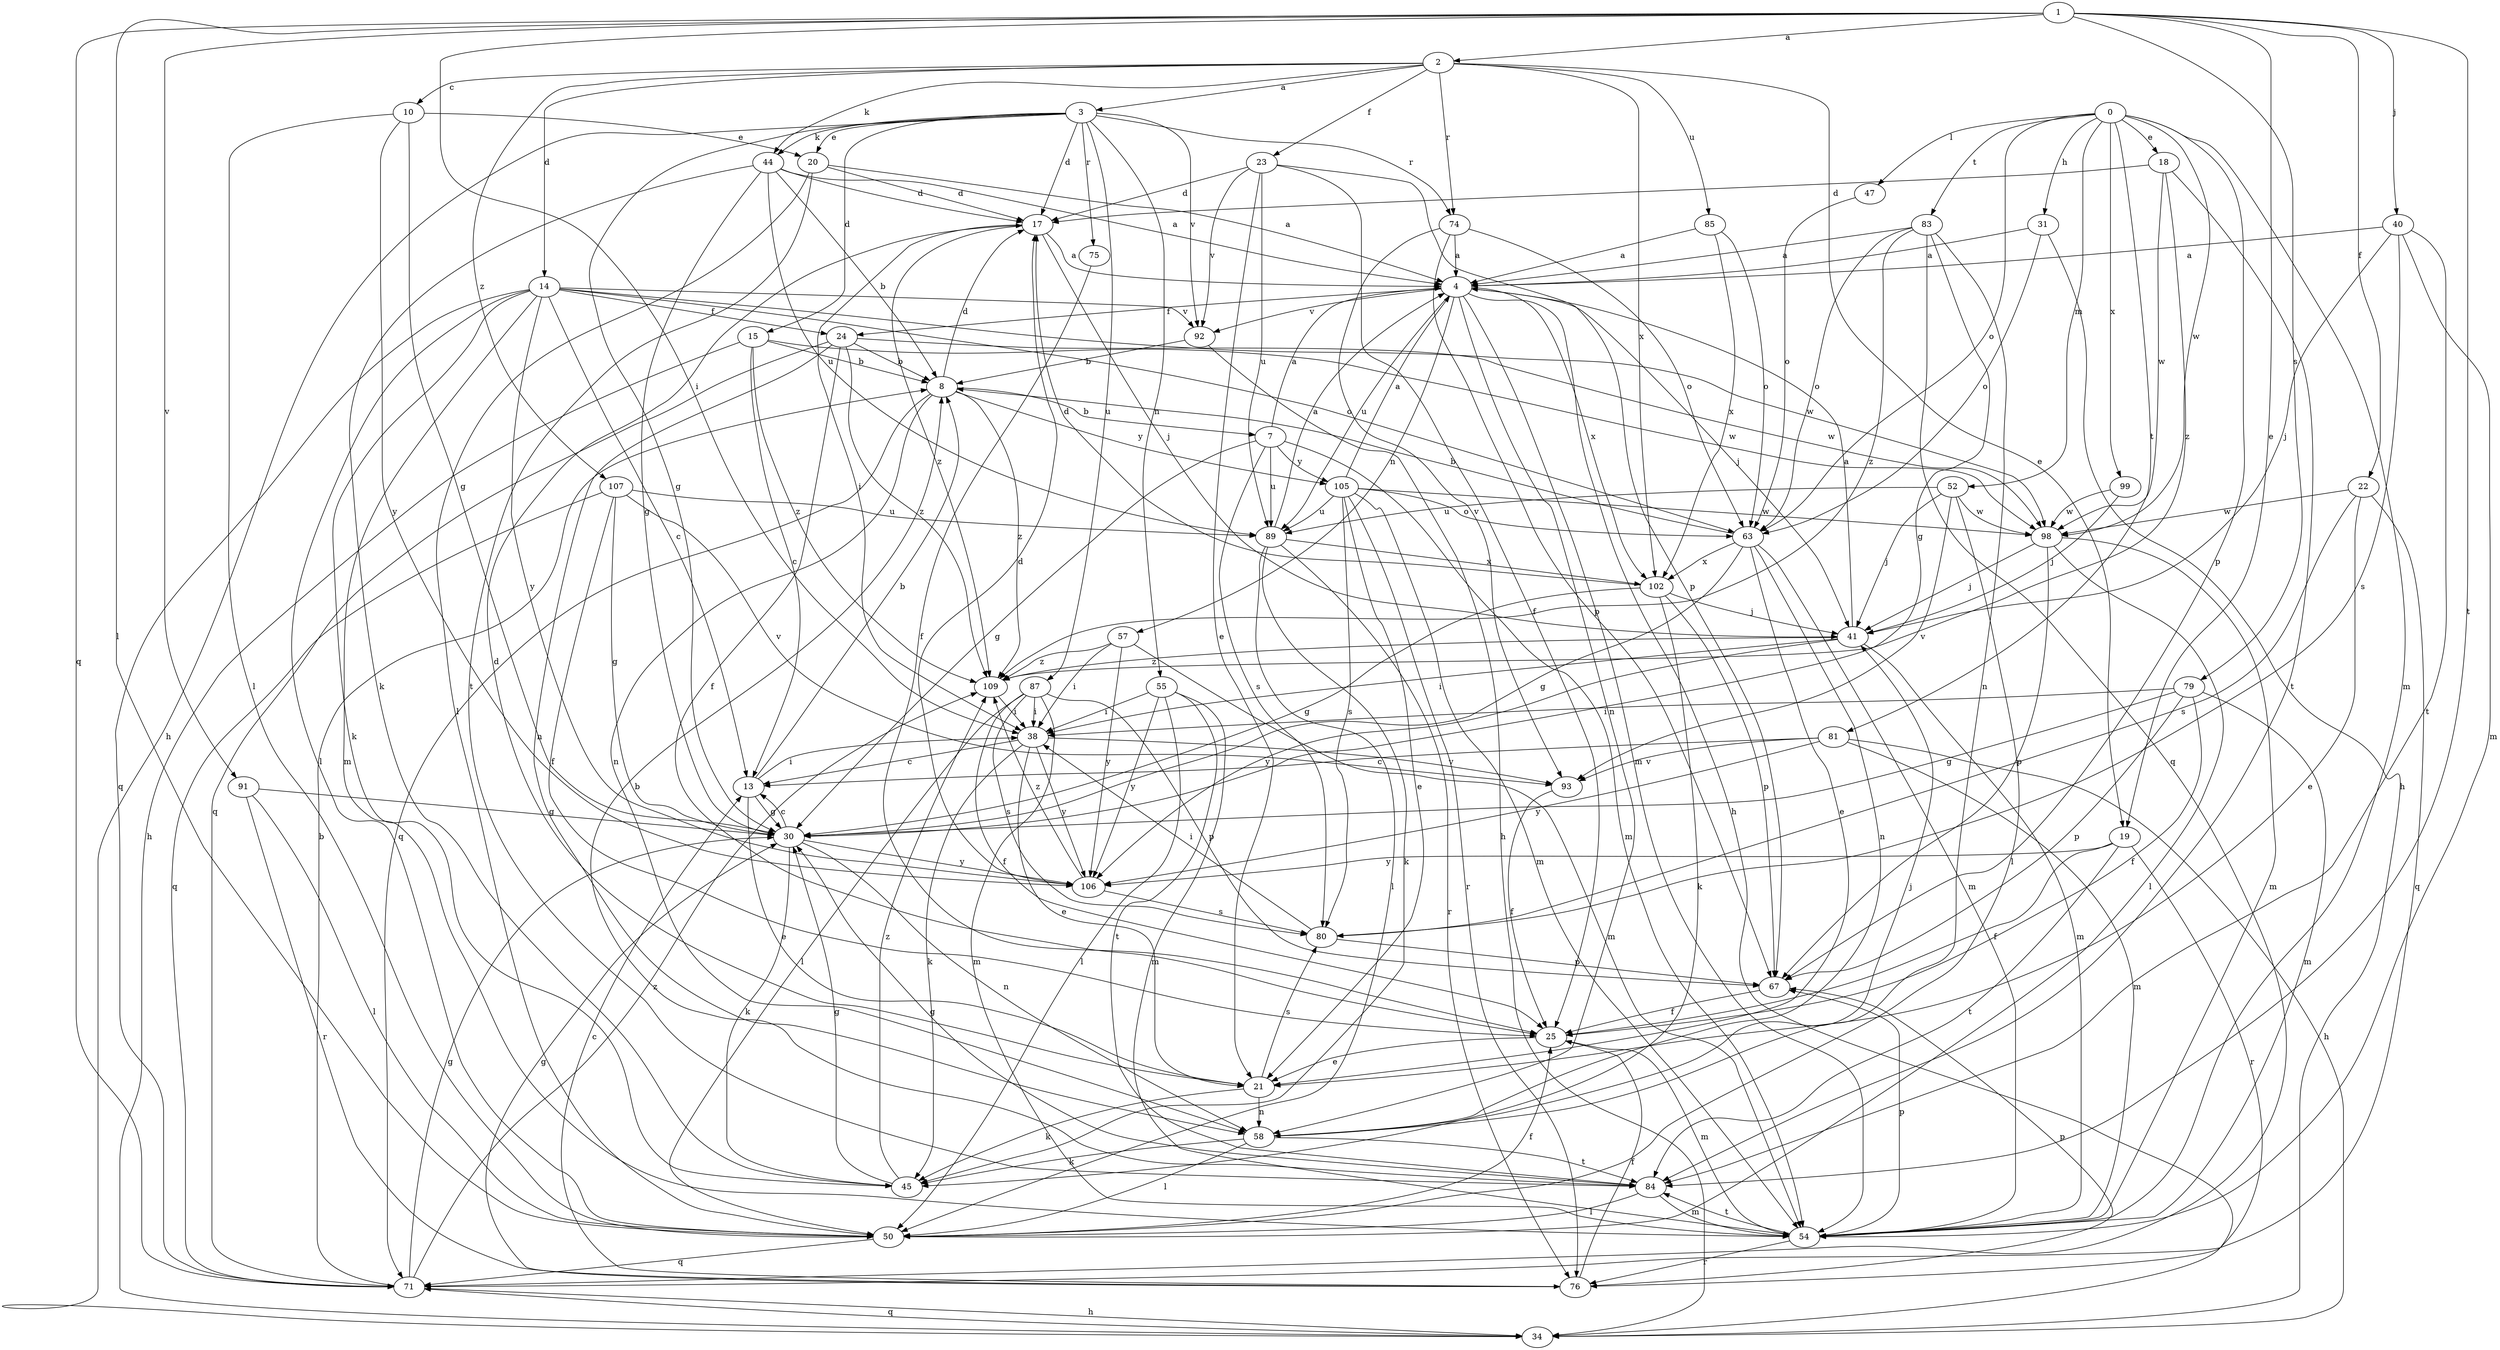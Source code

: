 strict digraph  {
0;
1;
2;
3;
4;
7;
8;
10;
13;
14;
15;
17;
18;
19;
20;
21;
22;
23;
24;
25;
30;
31;
34;
38;
40;
41;
44;
45;
47;
50;
52;
54;
55;
57;
58;
63;
67;
71;
74;
75;
76;
79;
80;
81;
83;
84;
85;
87;
89;
91;
92;
93;
98;
99;
102;
105;
106;
107;
109;
0 -> 18  [label=e];
0 -> 31  [label=h];
0 -> 47  [label=l];
0 -> 52  [label=m];
0 -> 54  [label=m];
0 -> 63  [label=o];
0 -> 67  [label=p];
0 -> 81  [label=t];
0 -> 83  [label=t];
0 -> 98  [label=w];
0 -> 99  [label=x];
1 -> 2  [label=a];
1 -> 19  [label=e];
1 -> 22  [label=f];
1 -> 38  [label=i];
1 -> 40  [label=j];
1 -> 50  [label=l];
1 -> 71  [label=q];
1 -> 79  [label=s];
1 -> 84  [label=t];
1 -> 91  [label=v];
2 -> 3  [label=a];
2 -> 10  [label=c];
2 -> 14  [label=d];
2 -> 19  [label=e];
2 -> 23  [label=f];
2 -> 44  [label=k];
2 -> 74  [label=r];
2 -> 85  [label=u];
2 -> 102  [label=x];
2 -> 107  [label=z];
3 -> 15  [label=d];
3 -> 17  [label=d];
3 -> 20  [label=e];
3 -> 30  [label=g];
3 -> 34  [label=h];
3 -> 44  [label=k];
3 -> 55  [label=n];
3 -> 74  [label=r];
3 -> 75  [label=r];
3 -> 87  [label=u];
3 -> 92  [label=v];
4 -> 24  [label=f];
4 -> 34  [label=h];
4 -> 41  [label=j];
4 -> 54  [label=m];
4 -> 57  [label=n];
4 -> 58  [label=n];
4 -> 89  [label=u];
4 -> 92  [label=v];
4 -> 102  [label=x];
7 -> 4  [label=a];
7 -> 30  [label=g];
7 -> 54  [label=m];
7 -> 80  [label=s];
7 -> 89  [label=u];
7 -> 105  [label=y];
8 -> 7  [label=b];
8 -> 17  [label=d];
8 -> 58  [label=n];
8 -> 71  [label=q];
8 -> 105  [label=y];
8 -> 109  [label=z];
10 -> 20  [label=e];
10 -> 30  [label=g];
10 -> 50  [label=l];
10 -> 106  [label=y];
13 -> 8  [label=b];
13 -> 21  [label=e];
13 -> 30  [label=g];
13 -> 38  [label=i];
14 -> 13  [label=c];
14 -> 24  [label=f];
14 -> 45  [label=k];
14 -> 50  [label=l];
14 -> 54  [label=m];
14 -> 63  [label=o];
14 -> 71  [label=q];
14 -> 92  [label=v];
14 -> 98  [label=w];
14 -> 106  [label=y];
15 -> 8  [label=b];
15 -> 13  [label=c];
15 -> 34  [label=h];
15 -> 98  [label=w];
15 -> 109  [label=z];
17 -> 4  [label=a];
17 -> 38  [label=i];
17 -> 41  [label=j];
17 -> 109  [label=z];
18 -> 17  [label=d];
18 -> 84  [label=t];
18 -> 98  [label=w];
18 -> 109  [label=z];
19 -> 25  [label=f];
19 -> 76  [label=r];
19 -> 84  [label=t];
19 -> 106  [label=y];
20 -> 4  [label=a];
20 -> 17  [label=d];
20 -> 50  [label=l];
20 -> 84  [label=t];
21 -> 17  [label=d];
21 -> 45  [label=k];
21 -> 58  [label=n];
21 -> 80  [label=s];
22 -> 21  [label=e];
22 -> 71  [label=q];
22 -> 80  [label=s];
22 -> 98  [label=w];
23 -> 17  [label=d];
23 -> 21  [label=e];
23 -> 25  [label=f];
23 -> 67  [label=p];
23 -> 89  [label=u];
23 -> 92  [label=v];
24 -> 8  [label=b];
24 -> 25  [label=f];
24 -> 58  [label=n];
24 -> 71  [label=q];
24 -> 98  [label=w];
24 -> 109  [label=z];
25 -> 21  [label=e];
25 -> 54  [label=m];
30 -> 13  [label=c];
30 -> 45  [label=k];
30 -> 58  [label=n];
30 -> 106  [label=y];
31 -> 4  [label=a];
31 -> 34  [label=h];
31 -> 63  [label=o];
34 -> 71  [label=q];
38 -> 13  [label=c];
38 -> 21  [label=e];
38 -> 45  [label=k];
38 -> 93  [label=v];
38 -> 106  [label=y];
40 -> 4  [label=a];
40 -> 41  [label=j];
40 -> 54  [label=m];
40 -> 80  [label=s];
40 -> 84  [label=t];
41 -> 4  [label=a];
41 -> 38  [label=i];
41 -> 54  [label=m];
41 -> 106  [label=y];
41 -> 109  [label=z];
44 -> 4  [label=a];
44 -> 8  [label=b];
44 -> 17  [label=d];
44 -> 30  [label=g];
44 -> 45  [label=k];
44 -> 89  [label=u];
45 -> 30  [label=g];
45 -> 109  [label=z];
47 -> 63  [label=o];
50 -> 25  [label=f];
50 -> 71  [label=q];
52 -> 41  [label=j];
52 -> 50  [label=l];
52 -> 89  [label=u];
52 -> 93  [label=v];
52 -> 98  [label=w];
54 -> 67  [label=p];
54 -> 76  [label=r];
54 -> 84  [label=t];
55 -> 38  [label=i];
55 -> 50  [label=l];
55 -> 54  [label=m];
55 -> 84  [label=t];
55 -> 106  [label=y];
57 -> 38  [label=i];
57 -> 54  [label=m];
57 -> 106  [label=y];
57 -> 109  [label=z];
58 -> 41  [label=j];
58 -> 45  [label=k];
58 -> 50  [label=l];
58 -> 84  [label=t];
63 -> 8  [label=b];
63 -> 21  [label=e];
63 -> 30  [label=g];
63 -> 54  [label=m];
63 -> 58  [label=n];
63 -> 102  [label=x];
67 -> 25  [label=f];
71 -> 8  [label=b];
71 -> 30  [label=g];
71 -> 34  [label=h];
71 -> 109  [label=z];
74 -> 4  [label=a];
74 -> 63  [label=o];
74 -> 67  [label=p];
74 -> 93  [label=v];
75 -> 25  [label=f];
76 -> 13  [label=c];
76 -> 25  [label=f];
76 -> 30  [label=g];
76 -> 67  [label=p];
79 -> 25  [label=f];
79 -> 30  [label=g];
79 -> 38  [label=i];
79 -> 54  [label=m];
79 -> 67  [label=p];
80 -> 38  [label=i];
80 -> 67  [label=p];
81 -> 13  [label=c];
81 -> 34  [label=h];
81 -> 54  [label=m];
81 -> 93  [label=v];
81 -> 106  [label=y];
83 -> 4  [label=a];
83 -> 30  [label=g];
83 -> 58  [label=n];
83 -> 63  [label=o];
83 -> 71  [label=q];
83 -> 109  [label=z];
84 -> 8  [label=b];
84 -> 30  [label=g];
84 -> 50  [label=l];
84 -> 54  [label=m];
85 -> 4  [label=a];
85 -> 63  [label=o];
85 -> 102  [label=x];
87 -> 25  [label=f];
87 -> 38  [label=i];
87 -> 50  [label=l];
87 -> 54  [label=m];
87 -> 67  [label=p];
87 -> 80  [label=s];
89 -> 4  [label=a];
89 -> 45  [label=k];
89 -> 50  [label=l];
89 -> 76  [label=r];
89 -> 102  [label=x];
91 -> 30  [label=g];
91 -> 50  [label=l];
91 -> 76  [label=r];
92 -> 8  [label=b];
92 -> 34  [label=h];
93 -> 25  [label=f];
98 -> 41  [label=j];
98 -> 50  [label=l];
98 -> 54  [label=m];
98 -> 67  [label=p];
99 -> 41  [label=j];
99 -> 98  [label=w];
102 -> 17  [label=d];
102 -> 30  [label=g];
102 -> 41  [label=j];
102 -> 45  [label=k];
102 -> 67  [label=p];
105 -> 4  [label=a];
105 -> 21  [label=e];
105 -> 54  [label=m];
105 -> 63  [label=o];
105 -> 76  [label=r];
105 -> 80  [label=s];
105 -> 89  [label=u];
105 -> 98  [label=w];
106 -> 17  [label=d];
106 -> 80  [label=s];
106 -> 109  [label=z];
107 -> 25  [label=f];
107 -> 30  [label=g];
107 -> 71  [label=q];
107 -> 89  [label=u];
107 -> 93  [label=v];
109 -> 38  [label=i];
}
